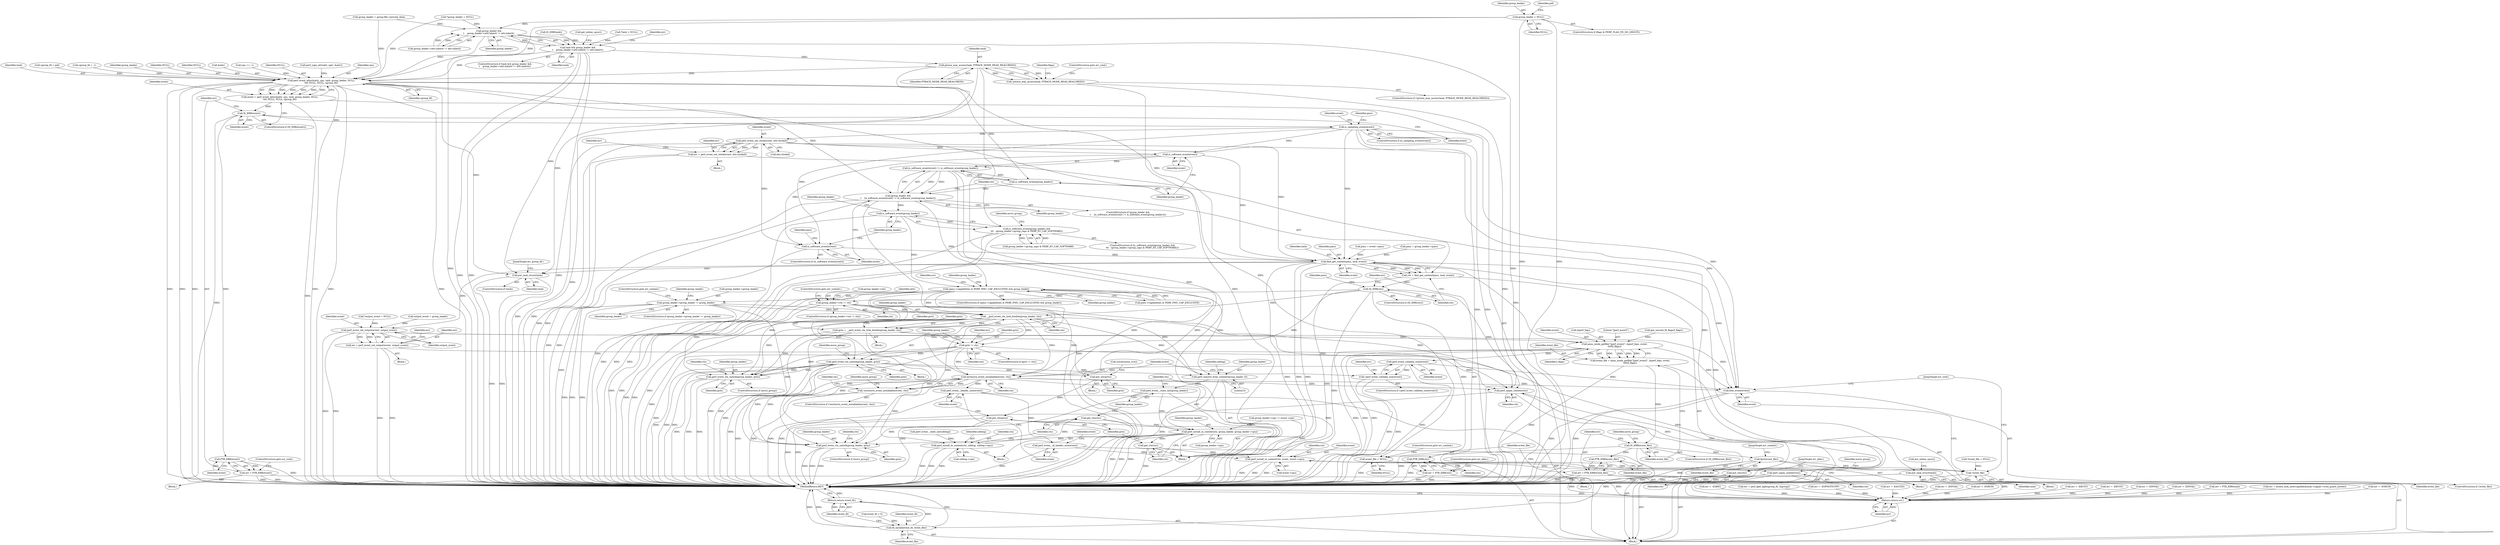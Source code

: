 digraph "0_linux_321027c1fe77f892f4ea07846aeae08cefbbb290@pointer" {
"1000309" [label="(Call,group_leader = NULL)"];
"1000339" [label="(Call,group_leader &&\n\t    group_leader->attr.inherit != attr.inherit)"];
"1000337" [label="(Call,task && group_leader &&\n\t    group_leader->attr.inherit != attr.inherit)"];
"1000378" [label="(Call,ptrace_may_access(task, PTRACE_MODE_READ_REALCREDS))"];
"1000377" [label="(Call,!ptrace_may_access(task, PTRACE_MODE_READ_REALCREDS))"];
"1000391" [label="(Call,perf_event_alloc(&attr, cpu, task, group_leader, NULL,\n\t\t\t\t NULL, NULL, cgroup_fd))"];
"1000389" [label="(Call,event = perf_event_alloc(&attr, cpu, task, group_leader, NULL,\n\t\t\t\t NULL, NULL, cgroup_fd))"];
"1000402" [label="(Call,IS_ERR(event))"];
"1000407" [label="(Call,PTR_ERR(event))"];
"1000405" [label="(Call,err = PTR_ERR(event))"];
"1000856" [label="(Return,return err;)"];
"1000411" [label="(Call,is_sampling_event(event))"];
"1000440" [label="(Call,perf_event_set_clock(event, attr.clockid))"];
"1000438" [label="(Call,err = perf_event_set_clock(event, attr.clockid))"];
"1000463" [label="(Call,is_software_event(event))"];
"1000462" [label="(Call,is_software_event(event) != is_software_event(group_leader))"];
"1000460" [label="(Call,group_leader &&\n\t    (is_software_event(event) != is_software_event(group_leader)))"];
"1000480" [label="(Call,is_software_event(group_leader))"];
"1000479" [label="(Call,is_software_event(group_leader) &&\n\t\t\t   (group_leader->group_caps & PERF_EV_CAP_SOFTWARE))"];
"1000507" [label="(Call,(pmu->capabilities & PERF_PMU_CAP_EXCLUSIVE) && group_leader)"];
"1000528" [label="(Call,group_leader->group_leader != group_leader)"];
"1000620" [label="(Call,__perf_event_ctx_lock_double(group_leader, ctx))"];
"1000618" [label="(Call,gctx = __perf_event_ctx_lock_double(group_leader, ctx))"];
"1000644" [label="(Call,gctx != ctx)"];
"1000655" [label="(Call,perf_event_ctx_unlock(group_leader, gctx))"];
"1000710" [label="(Call,perf_remove_from_context(group_leader, 0))"];
"1000731" [label="(Call,perf_event__state_init(group_leader))"];
"1000733" [label="(Call,perf_install_in_context(ctx, group_leader, group_leader->cpu))"];
"1000739" [label="(Call,get_ctx(ctx))"];
"1000752" [label="(Call,perf_install_in_context(ctx, event, event->cpu))"];
"1000758" [label="(Call,perf_unpin_context(ctx))"];
"1000762" [label="(Call,perf_event_ctx_unlock(group_leader, gctx))"];
"1000717" [label="(Call,put_ctx(gctx))"];
"1000741" [label="(Call,put_ctx(gctx))"];
"1000812" [label="(Call,perf_event_ctx_unlock(group_leader, gctx))"];
"1000692" [label="(Call,exclusive_event_installable(event, ctx))"];
"1000691" [label="(Call,!exclusive_event_installable(event, ctx))"];
"1000723" [label="(Call,perf_install_in_context(ctx, sibling, sibling->cpu))"];
"1000729" [label="(Call,get_ctx(ctx))"];
"1000743" [label="(Call,perf_event__header_size(event))"];
"1000745" [label="(Call,perf_event__id_header_size(event))"];
"1000823" [label="(Call,perf_unpin_context(ctx))"];
"1000825" [label="(Call,put_ctx(ctx))"];
"1000831" [label="(Call,free_event(event))"];
"1000469" [label="(Call,is_software_event(event))"];
"1000493" [label="(Call,find_get_context(pmu, task, event))"];
"1000491" [label="(Call,ctx = find_get_context(pmu, task, event))"];
"1000498" [label="(Call,IS_ERR(ctx))"];
"1000503" [label="(Call,PTR_ERR(ctx))"];
"1000501" [label="(Call,err = PTR_ERR(ctx))"];
"1000569" [label="(Call,group_leader->ctx != ctx)"];
"1000589" [label="(Call,perf_event_set_output(event, output_event))"];
"1000587" [label="(Call,err = perf_event_set_output(event, output_event))"];
"1000597" [label="(Call,anon_inode_getfile(\"[perf_event]\", &perf_fops, event,\n\t\t\t\t\tf_flags))"];
"1000595" [label="(Call,event_file = anon_inode_getfile(\"[perf_event]\", &perf_fops, event,\n\t\t\t\t\tf_flags))"];
"1000604" [label="(Call,IS_ERR(event_file))"];
"1000609" [label="(Call,PTR_ERR(event_file))"];
"1000607" [label="(Call,err = PTR_ERR(event_file))"];
"1000804" [label="(Call,fd_install(event_fd, event_file))"];
"1000807" [label="(Return,return event_fd;)"];
"1000820" [label="(Call,fput(event_file))"];
"1000829" [label="(Call,!event_file)"];
"1000682" [label="(Call,perf_event_validate_size(event))"];
"1000681" [label="(Call,!perf_event_validate_size(event))"];
"1000780" [label="(Call,put_task_struct(task))"];
"1000848" [label="(Call,put_task_struct(task))"];
"1000465" [label="(Call,is_software_event(group_leader))"];
"1000611" [label="(Call,event_file = NULL)"];
"1000405" [label="(Call,err = PTR_ERR(event))"];
"1000646" [label="(Identifier,ctx)"];
"1000742" [label="(Identifier,gctx)"];
"1000719" [label="(Call,synchronize_rcu())"];
"1000395" [label="(Identifier,task)"];
"1000516" [label="(Identifier,err)"];
"1000596" [label="(Identifier,event_file)"];
"1000389" [label="(Call,event = perf_event_alloc(&attr, cpu, task, group_leader, NULL,\n\t\t\t\t NULL, NULL, cgroup_fd))"];
"1000401" [label="(ControlStructure,if (IS_ERR(event)))"];
"1000478" [label="(ControlStructure,if (is_software_event(group_leader) &&\n\t\t\t   (group_leader->group_caps & PERF_EV_CAP_SOFTWARE)))"];
"1000694" [label="(Identifier,ctx)"];
"1000709" [label="(Block,)"];
"1000569" [label="(Call,group_leader->ctx != ctx)"];
"1000386" [label="(Call,cgroup_fd = pid)"];
"1000506" [label="(ControlStructure,if ((pmu->capabilities & PERF_PMU_CAP_EXCLUSIVE) && group_leader))"];
"1000818" [label="(Identifier,ctx)"];
"1000720" [label="(Block,)"];
"1000826" [label="(Identifier,ctx)"];
"1000681" [label="(Call,!perf_event_validate_size(event))"];
"1000378" [label="(Call,ptrace_may_access(task, PTRACE_MODE_READ_REALCREDS))"];
"1000621" [label="(Identifier,group_leader)"];
"1000828" [label="(ControlStructure,if (!event_file))"];
"1000177" [label="(Call,cgroup_fd = -1)"];
"1000504" [label="(Identifier,ctx)"];
"1000568" [label="(ControlStructure,if (group_leader->ctx != ctx))"];
"1000410" [label="(ControlStructure,if (is_sampling_event(event)))"];
"1000607" [label="(Call,err = PTR_ERR(event_file))"];
"1000656" [label="(Identifier,group_leader)"];
"1000718" [label="(Identifier,gctx)"];
"1000527" [label="(ControlStructure,if (group_leader->group_leader != group_leader))"];
"1000515" [label="(Call,err = -EBUSY)"];
"1000761" [label="(Identifier,move_group)"];
"1000466" [label="(Identifier,group_leader)"];
"1000772" [label="(Block,)"];
"1000857" [label="(Identifier,err)"];
"1000698" [label="(Call,err = -EBUSY)"];
"1000618" [label="(Call,gctx = __perf_event_ctx_lock_double(group_leader, ctx))"];
"1000763" [label="(Identifier,group_leader)"];
"1000400" [label="(Identifier,cgroup_fd)"];
"1000480" [label="(Call,is_software_event(group_leader))"];
"1000614" [label="(ControlStructure,goto err_context;)"];
"1000730" [label="(Identifier,ctx)"];
"1000758" [label="(Call,perf_unpin_context(ctx))"];
"1000648" [label="(Call,err = -EINVAL)"];
"1000717" [label="(Call,put_ctx(gctx))"];
"1000705" [label="(Identifier,ctx)"];
"1000731" [label="(Call,perf_event__state_init(group_leader))"];
"1000507" [label="(Call,(pmu->capabilities & PERF_PMU_CAP_EXCLUSIVE) && group_leader)"];
"1000830" [label="(Identifier,event_file)"];
"1000856" [label="(Return,return err;)"];
"1000649" [label="(Identifier,err)"];
"1000616" [label="(Identifier,move_group)"];
"1000849" [label="(Identifier,task)"];
"1000310" [label="(Identifier,group_leader)"];
"1000807" [label="(Return,return event_fd;)"];
"1000599" [label="(Call,&perf_fops)"];
"1000503" [label="(Call,PTR_ERR(ctx))"];
"1000611" [label="(Call,event_file = NULL)"];
"1000620" [label="(Call,__perf_event_ctx_lock_double(group_leader, ctx))"];
"1000745" [label="(Call,perf_event__id_header_size(event))"];
"1000740" [label="(Identifier,ctx)"];
"1000643" [label="(ControlStructure,if (gctx != ctx))"];
"1000305" [label="(ControlStructure,if (flags & PERF_FLAG_FD_NO_GROUP))"];
"1000428" [label="(Call,pmu = event->pmu)"];
"1000806" [label="(Identifier,event_file)"];
"1000804" [label="(Call,fd_install(event_fd, event_file))"];
"1000782" [label="(Call,put_online_cpus())"];
"1000380" [label="(Identifier,PTRACE_MODE_READ_REALCREDS)"];
"1000472" [label="(Call,pmu = group_leader->pmu)"];
"1000470" [label="(Identifier,event)"];
"1000605" [label="(Identifier,event_file)"];
"1000739" [label="(Call,get_ctx(ctx))"];
"1000468" [label="(ControlStructure,if (is_software_event(event)))"];
"1000715" [label="(Identifier,sibling)"];
"1000746" [label="(Identifier,event)"];
"1000528" [label="(Call,group_leader->group_leader != group_leader)"];
"1000680" [label="(ControlStructure,if (!perf_event_validate_size(event)))"];
"1000831" [label="(Call,free_event(event))"];
"1000587" [label="(Call,err = perf_event_set_output(event, output_event))"];
"1000824" [label="(Identifier,ctx)"];
"1000821" [label="(Identifier,event_file)"];
"1000603" [label="(ControlStructure,if (IS_ERR(event_file)))"];
"1000489" [label="(Identifier,move_group)"];
"1000591" [label="(Identifier,output_event)"];
"1000402" [label="(Call,IS_ERR(event))"];
"1000311" [label="(Identifier,NULL)"];
"1000384" [label="(Identifier,flags)"];
"1000377" [label="(Call,!ptrace_may_access(task, PTRACE_MODE_READ_REALCREDS))"];
"1000396" [label="(Identifier,group_leader)"];
"1000820" [label="(Call,fput(event_file))"];
"1000376" [label="(ControlStructure,if (!ptrace_may_access(task, PTRACE_MODE_READ_REALCREDS)))"];
"1000764" [label="(Identifier,gctx)"];
"1000463" [label="(Call,is_software_event(event))"];
"1000406" [label="(Identifier,err)"];
"1000586" [label="(Block,)"];
"1000340" [label="(Identifier,group_leader)"];
"1000404" [label="(Block,)"];
"1000848" [label="(Call,put_task_struct(task))"];
"1000827" [label="(JumpTarget,err_alloc:)"];
"1000734" [label="(Identifier,ctx)"];
"1000617" [label="(Block,)"];
"1000693" [label="(Identifier,event)"];
"1000302" [label="(Call,output_event = group_leader)"];
"1000190" [label="(Call,perf_copy_attr(attr_uptr, &attr))"];
"1000858" [label="(MethodReturn,RET)"];
"1000492" [label="(Identifier,ctx)"];
"1000808" [label="(Identifier,event_fd)"];
"1000755" [label="(Call,event->cpu)"];
"1000336" [label="(ControlStructure,if (task && group_leader &&\n\t    group_leader->attr.inherit != attr.inherit))"];
"1000523" [label="(Call,err = -EINVAL)"];
"1000713" [label="(Block,)"];
"1000469" [label="(Call,is_software_event(event))"];
"1000813" [label="(Identifier,group_leader)"];
"1000155" [label="(Call,*event_file = NULL)"];
"1000510" [label="(Identifier,pmu)"];
"1000461" [label="(Identifier,group_leader)"];
"1000418" [label="(Identifier,event)"];
"1000412" [label="(Identifier,event)"];
"1000574" [label="(ControlStructure,goto err_context;)"];
"1000655" [label="(Call,perf_event_ctx_unlock(group_leader, gctx))"];
"1000291" [label="(Call,group_leader = group.file->private_data)"];
"1000495" [label="(Identifier,task)"];
"1000513" [label="(Identifier,group_leader)"];
"1000724" [label="(Identifier,ctx)"];
"1000390" [label="(Identifier,event)"];
"1000459" [label="(ControlStructure,if (group_leader &&\n\t    (is_software_event(event) != is_software_event(group_leader))))"];
"1000608" [label="(Identifier,err)"];
"1000397" [label="(Identifier,NULL)"];
"1000593" [label="(Identifier,err)"];
"1000328" [label="(Call,IS_ERR(task))"];
"1000749" [label="(Identifier,event)"];
"1000521" [label="(Identifier,group_leader)"];
"1000331" [label="(Call,err = PTR_ERR(task))"];
"1000692" [label="(Call,exclusive_event_installable(event, ctx))"];
"1000822" [label="(JumpTarget,err_context:)"];
"1000604" [label="(Call,IS_ERR(event_file))"];
"1000464" [label="(Identifier,event)"];
"1000712" [label="(Literal,0)"];
"1000271" [label="(Call,event_fd < 0)"];
"1000729" [label="(Call,get_ctx(ctx))"];
"1000759" [label="(Identifier,ctx)"];
"1000610" [label="(Identifier,event_file)"];
"1000496" [label="(Identifier,event)"];
"1000440" [label="(Call,perf_event_set_clock(event, attr.clockid))"];
"1000491" [label="(Call,ctx = find_get_context(pmu, task, event))"];
"1000315" [label="(Identifier,pid)"];
"1000309" [label="(Call,group_leader = NULL)"];
"1000754" [label="(Identifier,event)"];
"1000497" [label="(ControlStructure,if (IS_ERR(ctx)))"];
"1000498" [label="(Call,IS_ERR(ctx))"];
"1000760" [label="(ControlStructure,if (move_group))"];
"1000446" [label="(Identifier,err)"];
"1000140" [label="(Block,)"];
"1000711" [label="(Identifier,group_leader)"];
"1000502" [label="(Identifier,err)"];
"1000508" [label="(Call,pmu->capabilities & PERF_PMU_CAP_EXCLUSIVE)"];
"1000533" [label="(ControlStructure,goto err_context;)"];
"1000481" [label="(Identifier,group_leader)"];
"1000484" [label="(Identifier,group_leader)"];
"1000710" [label="(Call,perf_remove_from_context(group_leader, 0))"];
"1000398" [label="(Identifier,NULL)"];
"1000532" [label="(Identifier,group_leader)"];
"1000360" [label="(Call,err = mutex_lock_interruptible(&task->signal->cred_guard_mutex))"];
"1000442" [label="(Call,attr.clockid)"];
"1000337" [label="(Call,task && group_leader &&\n\t    group_leader->attr.inherit != attr.inherit)"];
"1000499" [label="(Identifier,ctx)"];
"1000392" [label="(Call,&attr)"];
"1000630" [label="(Call,err = -ESRCH)"];
"1000391" [label="(Call,perf_event_alloc(&attr, cpu, task, group_leader, NULL,\n\t\t\t\t NULL, NULL, cgroup_fd))"];
"1000439" [label="(Identifier,err)"];
"1000479" [label="(Call,is_software_event(group_leader) &&\n\t\t\t   (group_leader->group_caps & PERF_EV_CAP_SOFTWARE))"];
"1000403" [label="(Identifier,event)"];
"1000408" [label="(Identifier,event)"];
"1000460" [label="(Call,group_leader &&\n\t    (is_software_event(event) != is_software_event(group_leader)))"];
"1000619" [label="(Identifier,gctx)"];
"1000733" [label="(Call,perf_install_in_context(ctx, group_leader, group_leader->cpu))"];
"1000781" [label="(Identifier,task)"];
"1000659" [label="(Identifier,move_group)"];
"1000753" [label="(Identifier,ctx)"];
"1000743" [label="(Call,perf_event__header_size(event))"];
"1000409" [label="(ControlStructure,goto err_cred;)"];
"1000829" [label="(Call,!event_file)"];
"1000812" [label="(Call,perf_event_ctx_unlock(group_leader, gctx))"];
"1000598" [label="(Literal,\"[perf_event]\")"];
"1000752" [label="(Call,perf_install_in_context(ctx, event, event->cpu))"];
"1000493" [label="(Call,find_get_context(pmu, task, event))"];
"1000609" [label="(Call,PTR_ERR(event_file))"];
"1000768" [label="(Identifier,ctx)"];
"1000341" [label="(Call,group_leader->attr.inherit != attr.inherit)"];
"1000501" [label="(Call,err = PTR_ERR(ctx))"];
"1000597" [label="(Call,anon_inode_getfile(\"[perf_event]\", &perf_fops, event,\n\t\t\t\t\tf_flags))"];
"1000721" [label="(Call,perf_event__state_init(sibling))"];
"1000683" [label="(Identifier,event)"];
"1000438" [label="(Call,err = perf_event_set_clock(event, attr.clockid))"];
"1000381" [label="(ControlStructure,goto err_cred;)"];
"1000588" [label="(Identifier,err)"];
"1000685" [label="(Call,err = -E2BIG)"];
"1000732" [label="(Identifier,group_leader)"];
"1000252" [label="(Call,cpu == -1)"];
"1000282" [label="(Call,err = perf_fget_light(group_fd, &group))"];
"1000645" [label="(Identifier,gctx)"];
"1000494" [label="(Identifier,pmu)"];
"1000462" [label="(Call,is_software_event(event) != is_software_event(group_leader))"];
"1000833" [label="(JumpTarget,err_cred:)"];
"1000589" [label="(Call,perf_event_set_output(event, output_event))"];
"1000268" [label="(Call,get_unused_fd_flags(f_flags))"];
"1000379" [label="(Identifier,task)"];
"1000823" [label="(Call,perf_unpin_context(ctx))"];
"1000814" [label="(Identifier,gctx)"];
"1000690" [label="(ControlStructure,if (!exclusive_event_installable(event, ctx)))"];
"1000399" [label="(Identifier,NULL)"];
"1000590" [label="(Identifier,event)"];
"1000465" [label="(Call,is_software_event(group_leader))"];
"1000602" [label="(Identifier,f_flags)"];
"1000736" [label="(Call,group_leader->cpu)"];
"1000612" [label="(Identifier,event_file)"];
"1000805" [label="(Identifier,event_fd)"];
"1000146" [label="(Call,*output_event = NULL)"];
"1000595" [label="(Call,event_file = anon_inode_getfile(\"[perf_event]\", &perf_fops, event,\n\t\t\t\t\tf_flags))"];
"1000832" [label="(Identifier,event)"];
"1000429" [label="(Identifier,pmu)"];
"1000558" [label="(Call,group_leader->cpu != event->cpu)"];
"1000613" [label="(Identifier,NULL)"];
"1000741" [label="(Call,put_ctx(gctx))"];
"1000338" [label="(Identifier,task)"];
"1000622" [label="(Identifier,ctx)"];
"1000570" [label="(Call,group_leader->ctx)"];
"1000423" [label="(Call,err = -EOPNOTSUPP)"];
"1000372" [label="(Call,err = -EACCES)"];
"1000356" [label="(Call,get_online_cpus())"];
"1000437" [label="(Block,)"];
"1000682" [label="(Call,perf_event_validate_size(event))"];
"1000691" [label="(Call,!exclusive_event_installable(event, ctx))"];
"1000411" [label="(Call,is_sampling_event(event))"];
"1000482" [label="(Call,group_leader->group_caps & PERF_EV_CAP_SOFTWARE)"];
"1000537" [label="(Identifier,group_leader)"];
"1000142" [label="(Call,*group_leader = NULL)"];
"1000473" [label="(Identifier,pmu)"];
"1000601" [label="(Identifier,event)"];
"1000723" [label="(Call,perf_install_in_context(ctx, sibling, sibling->cpu))"];
"1000697" [label="(Identifier,move_group)"];
"1000825" [label="(Call,put_ctx(ctx))"];
"1000726" [label="(Call,sibling->cpu)"];
"1000339" [label="(Call,group_leader &&\n\t    group_leader->attr.inherit != attr.inherit)"];
"1000780" [label="(Call,put_task_struct(task))"];
"1000744" [label="(Identifier,event)"];
"1000394" [label="(Identifier,cpu)"];
"1000850" [label="(JumpTarget,err_group_fd:)"];
"1000654" [label="(Block,)"];
"1000351" [label="(Call,err = -EINVAL)"];
"1000162" [label="(Call,*task = NULL)"];
"1000578" [label="(Identifier,attr)"];
"1000573" [label="(Identifier,ctx)"];
"1000505" [label="(ControlStructure,goto err_alloc;)"];
"1000606" [label="(Block,)"];
"1000529" [label="(Call,group_leader->group_leader)"];
"1000644" [label="(Call,gctx != ctx)"];
"1000500" [label="(Block,)"];
"1000686" [label="(Identifier,err)"];
"1000735" [label="(Identifier,group_leader)"];
"1000675" [label="(Call,err = -ESRCH)"];
"1000725" [label="(Identifier,sibling)"];
"1000441" [label="(Identifier,event)"];
"1000846" [label="(ControlStructure,if (task))"];
"1000407" [label="(Call,PTR_ERR(event))"];
"1000626" [label="(Identifier,gctx)"];
"1000810" [label="(ControlStructure,if (move_group))"];
"1000762" [label="(Call,perf_event_ctx_unlock(group_leader, gctx))"];
"1000352" [label="(Identifier,err)"];
"1000657" [label="(Identifier,gctx)"];
"1000309" -> "1000305"  [label="AST: "];
"1000309" -> "1000311"  [label="CFG: "];
"1000310" -> "1000309"  [label="AST: "];
"1000311" -> "1000309"  [label="AST: "];
"1000315" -> "1000309"  [label="CFG: "];
"1000309" -> "1000858"  [label="DDG: "];
"1000309" -> "1000858"  [label="DDG: "];
"1000309" -> "1000339"  [label="DDG: "];
"1000309" -> "1000391"  [label="DDG: "];
"1000339" -> "1000337"  [label="AST: "];
"1000339" -> "1000340"  [label="CFG: "];
"1000339" -> "1000341"  [label="CFG: "];
"1000340" -> "1000339"  [label="AST: "];
"1000341" -> "1000339"  [label="AST: "];
"1000337" -> "1000339"  [label="CFG: "];
"1000339" -> "1000858"  [label="DDG: "];
"1000339" -> "1000858"  [label="DDG: "];
"1000339" -> "1000337"  [label="DDG: "];
"1000339" -> "1000337"  [label="DDG: "];
"1000291" -> "1000339"  [label="DDG: "];
"1000142" -> "1000339"  [label="DDG: "];
"1000341" -> "1000339"  [label="DDG: "];
"1000341" -> "1000339"  [label="DDG: "];
"1000339" -> "1000391"  [label="DDG: "];
"1000337" -> "1000336"  [label="AST: "];
"1000337" -> "1000338"  [label="CFG: "];
"1000338" -> "1000337"  [label="AST: "];
"1000352" -> "1000337"  [label="CFG: "];
"1000356" -> "1000337"  [label="CFG: "];
"1000337" -> "1000858"  [label="DDG: "];
"1000337" -> "1000858"  [label="DDG: "];
"1000337" -> "1000858"  [label="DDG: "];
"1000328" -> "1000337"  [label="DDG: "];
"1000162" -> "1000337"  [label="DDG: "];
"1000337" -> "1000378"  [label="DDG: "];
"1000337" -> "1000391"  [label="DDG: "];
"1000337" -> "1000848"  [label="DDG: "];
"1000378" -> "1000377"  [label="AST: "];
"1000378" -> "1000380"  [label="CFG: "];
"1000379" -> "1000378"  [label="AST: "];
"1000380" -> "1000378"  [label="AST: "];
"1000377" -> "1000378"  [label="CFG: "];
"1000378" -> "1000858"  [label="DDG: "];
"1000378" -> "1000858"  [label="DDG: "];
"1000378" -> "1000377"  [label="DDG: "];
"1000378" -> "1000377"  [label="DDG: "];
"1000378" -> "1000391"  [label="DDG: "];
"1000378" -> "1000848"  [label="DDG: "];
"1000377" -> "1000376"  [label="AST: "];
"1000381" -> "1000377"  [label="CFG: "];
"1000384" -> "1000377"  [label="CFG: "];
"1000377" -> "1000858"  [label="DDG: "];
"1000377" -> "1000858"  [label="DDG: "];
"1000391" -> "1000389"  [label="AST: "];
"1000391" -> "1000400"  [label="CFG: "];
"1000392" -> "1000391"  [label="AST: "];
"1000394" -> "1000391"  [label="AST: "];
"1000395" -> "1000391"  [label="AST: "];
"1000396" -> "1000391"  [label="AST: "];
"1000397" -> "1000391"  [label="AST: "];
"1000398" -> "1000391"  [label="AST: "];
"1000399" -> "1000391"  [label="AST: "];
"1000400" -> "1000391"  [label="AST: "];
"1000389" -> "1000391"  [label="CFG: "];
"1000391" -> "1000858"  [label="DDG: "];
"1000391" -> "1000858"  [label="DDG: "];
"1000391" -> "1000858"  [label="DDG: "];
"1000391" -> "1000858"  [label="DDG: "];
"1000391" -> "1000858"  [label="DDG: "];
"1000391" -> "1000858"  [label="DDG: "];
"1000391" -> "1000389"  [label="DDG: "];
"1000391" -> "1000389"  [label="DDG: "];
"1000391" -> "1000389"  [label="DDG: "];
"1000391" -> "1000389"  [label="DDG: "];
"1000391" -> "1000389"  [label="DDG: "];
"1000391" -> "1000389"  [label="DDG: "];
"1000190" -> "1000391"  [label="DDG: "];
"1000252" -> "1000391"  [label="DDG: "];
"1000291" -> "1000391"  [label="DDG: "];
"1000142" -> "1000391"  [label="DDG: "];
"1000177" -> "1000391"  [label="DDG: "];
"1000386" -> "1000391"  [label="DDG: "];
"1000391" -> "1000460"  [label="DDG: "];
"1000391" -> "1000465"  [label="DDG: "];
"1000391" -> "1000493"  [label="DDG: "];
"1000391" -> "1000611"  [label="DDG: "];
"1000391" -> "1000848"  [label="DDG: "];
"1000389" -> "1000140"  [label="AST: "];
"1000390" -> "1000389"  [label="AST: "];
"1000403" -> "1000389"  [label="CFG: "];
"1000389" -> "1000858"  [label="DDG: "];
"1000389" -> "1000402"  [label="DDG: "];
"1000402" -> "1000401"  [label="AST: "];
"1000402" -> "1000403"  [label="CFG: "];
"1000403" -> "1000402"  [label="AST: "];
"1000406" -> "1000402"  [label="CFG: "];
"1000412" -> "1000402"  [label="CFG: "];
"1000402" -> "1000858"  [label="DDG: "];
"1000402" -> "1000407"  [label="DDG: "];
"1000402" -> "1000411"  [label="DDG: "];
"1000407" -> "1000405"  [label="AST: "];
"1000407" -> "1000408"  [label="CFG: "];
"1000408" -> "1000407"  [label="AST: "];
"1000405" -> "1000407"  [label="CFG: "];
"1000407" -> "1000858"  [label="DDG: "];
"1000407" -> "1000405"  [label="DDG: "];
"1000405" -> "1000404"  [label="AST: "];
"1000406" -> "1000405"  [label="AST: "];
"1000409" -> "1000405"  [label="CFG: "];
"1000405" -> "1000858"  [label="DDG: "];
"1000405" -> "1000858"  [label="DDG: "];
"1000405" -> "1000856"  [label="DDG: "];
"1000856" -> "1000140"  [label="AST: "];
"1000856" -> "1000857"  [label="CFG: "];
"1000857" -> "1000856"  [label="AST: "];
"1000858" -> "1000856"  [label="CFG: "];
"1000856" -> "1000858"  [label="DDG: "];
"1000857" -> "1000856"  [label="DDG: "];
"1000675" -> "1000856"  [label="DDG: "];
"1000360" -> "1000856"  [label="DDG: "];
"1000523" -> "1000856"  [label="DDG: "];
"1000630" -> "1000856"  [label="DDG: "];
"1000587" -> "1000856"  [label="DDG: "];
"1000515" -> "1000856"  [label="DDG: "];
"1000423" -> "1000856"  [label="DDG: "];
"1000351" -> "1000856"  [label="DDG: "];
"1000438" -> "1000856"  [label="DDG: "];
"1000282" -> "1000856"  [label="DDG: "];
"1000607" -> "1000856"  [label="DDG: "];
"1000331" -> "1000856"  [label="DDG: "];
"1000698" -> "1000856"  [label="DDG: "];
"1000501" -> "1000856"  [label="DDG: "];
"1000372" -> "1000856"  [label="DDG: "];
"1000648" -> "1000856"  [label="DDG: "];
"1000685" -> "1000856"  [label="DDG: "];
"1000411" -> "1000410"  [label="AST: "];
"1000411" -> "1000412"  [label="CFG: "];
"1000412" -> "1000411"  [label="AST: "];
"1000418" -> "1000411"  [label="CFG: "];
"1000429" -> "1000411"  [label="CFG: "];
"1000411" -> "1000858"  [label="DDG: "];
"1000411" -> "1000858"  [label="DDG: "];
"1000411" -> "1000440"  [label="DDG: "];
"1000411" -> "1000463"  [label="DDG: "];
"1000411" -> "1000469"  [label="DDG: "];
"1000411" -> "1000493"  [label="DDG: "];
"1000411" -> "1000831"  [label="DDG: "];
"1000440" -> "1000438"  [label="AST: "];
"1000440" -> "1000442"  [label="CFG: "];
"1000441" -> "1000440"  [label="AST: "];
"1000442" -> "1000440"  [label="AST: "];
"1000438" -> "1000440"  [label="CFG: "];
"1000440" -> "1000858"  [label="DDG: "];
"1000440" -> "1000858"  [label="DDG: "];
"1000440" -> "1000438"  [label="DDG: "];
"1000440" -> "1000438"  [label="DDG: "];
"1000440" -> "1000463"  [label="DDG: "];
"1000440" -> "1000469"  [label="DDG: "];
"1000440" -> "1000493"  [label="DDG: "];
"1000440" -> "1000831"  [label="DDG: "];
"1000438" -> "1000437"  [label="AST: "];
"1000439" -> "1000438"  [label="AST: "];
"1000446" -> "1000438"  [label="CFG: "];
"1000438" -> "1000858"  [label="DDG: "];
"1000438" -> "1000858"  [label="DDG: "];
"1000463" -> "1000462"  [label="AST: "];
"1000463" -> "1000464"  [label="CFG: "];
"1000464" -> "1000463"  [label="AST: "];
"1000466" -> "1000463"  [label="CFG: "];
"1000463" -> "1000462"  [label="DDG: "];
"1000463" -> "1000469"  [label="DDG: "];
"1000463" -> "1000493"  [label="DDG: "];
"1000462" -> "1000460"  [label="AST: "];
"1000462" -> "1000465"  [label="CFG: "];
"1000465" -> "1000462"  [label="AST: "];
"1000460" -> "1000462"  [label="CFG: "];
"1000462" -> "1000858"  [label="DDG: "];
"1000462" -> "1000858"  [label="DDG: "];
"1000462" -> "1000460"  [label="DDG: "];
"1000462" -> "1000460"  [label="DDG: "];
"1000465" -> "1000462"  [label="DDG: "];
"1000460" -> "1000459"  [label="AST: "];
"1000460" -> "1000461"  [label="CFG: "];
"1000461" -> "1000460"  [label="AST: "];
"1000470" -> "1000460"  [label="CFG: "];
"1000492" -> "1000460"  [label="CFG: "];
"1000460" -> "1000858"  [label="DDG: "];
"1000460" -> "1000858"  [label="DDG: "];
"1000460" -> "1000858"  [label="DDG: "];
"1000465" -> "1000460"  [label="DDG: "];
"1000460" -> "1000480"  [label="DDG: "];
"1000460" -> "1000507"  [label="DDG: "];
"1000480" -> "1000479"  [label="AST: "];
"1000480" -> "1000481"  [label="CFG: "];
"1000481" -> "1000480"  [label="AST: "];
"1000484" -> "1000480"  [label="CFG: "];
"1000479" -> "1000480"  [label="CFG: "];
"1000480" -> "1000858"  [label="DDG: "];
"1000480" -> "1000479"  [label="DDG: "];
"1000480" -> "1000507"  [label="DDG: "];
"1000479" -> "1000478"  [label="AST: "];
"1000479" -> "1000482"  [label="CFG: "];
"1000482" -> "1000479"  [label="AST: "];
"1000489" -> "1000479"  [label="CFG: "];
"1000492" -> "1000479"  [label="CFG: "];
"1000479" -> "1000858"  [label="DDG: "];
"1000479" -> "1000858"  [label="DDG: "];
"1000479" -> "1000858"  [label="DDG: "];
"1000482" -> "1000479"  [label="DDG: "];
"1000482" -> "1000479"  [label="DDG: "];
"1000507" -> "1000506"  [label="AST: "];
"1000507" -> "1000508"  [label="CFG: "];
"1000507" -> "1000513"  [label="CFG: "];
"1000508" -> "1000507"  [label="AST: "];
"1000513" -> "1000507"  [label="AST: "];
"1000516" -> "1000507"  [label="CFG: "];
"1000521" -> "1000507"  [label="CFG: "];
"1000507" -> "1000858"  [label="DDG: "];
"1000507" -> "1000858"  [label="DDG: "];
"1000507" -> "1000858"  [label="DDG: "];
"1000508" -> "1000507"  [label="DDG: "];
"1000508" -> "1000507"  [label="DDG: "];
"1000507" -> "1000528"  [label="DDG: "];
"1000507" -> "1000620"  [label="DDG: "];
"1000507" -> "1000710"  [label="DDG: "];
"1000507" -> "1000762"  [label="DDG: "];
"1000507" -> "1000812"  [label="DDG: "];
"1000528" -> "1000527"  [label="AST: "];
"1000528" -> "1000532"  [label="CFG: "];
"1000529" -> "1000528"  [label="AST: "];
"1000532" -> "1000528"  [label="AST: "];
"1000533" -> "1000528"  [label="CFG: "];
"1000537" -> "1000528"  [label="CFG: "];
"1000528" -> "1000858"  [label="DDG: "];
"1000528" -> "1000858"  [label="DDG: "];
"1000528" -> "1000858"  [label="DDG: "];
"1000528" -> "1000620"  [label="DDG: "];
"1000528" -> "1000710"  [label="DDG: "];
"1000528" -> "1000762"  [label="DDG: "];
"1000528" -> "1000812"  [label="DDG: "];
"1000620" -> "1000618"  [label="AST: "];
"1000620" -> "1000622"  [label="CFG: "];
"1000621" -> "1000620"  [label="AST: "];
"1000622" -> "1000620"  [label="AST: "];
"1000618" -> "1000620"  [label="CFG: "];
"1000620" -> "1000858"  [label="DDG: "];
"1000620" -> "1000618"  [label="DDG: "];
"1000620" -> "1000618"  [label="DDG: "];
"1000498" -> "1000620"  [label="DDG: "];
"1000569" -> "1000620"  [label="DDG: "];
"1000620" -> "1000644"  [label="DDG: "];
"1000620" -> "1000655"  [label="DDG: "];
"1000620" -> "1000692"  [label="DDG: "];
"1000620" -> "1000710"  [label="DDG: "];
"1000620" -> "1000762"  [label="DDG: "];
"1000620" -> "1000812"  [label="DDG: "];
"1000620" -> "1000823"  [label="DDG: "];
"1000618" -> "1000617"  [label="AST: "];
"1000619" -> "1000618"  [label="AST: "];
"1000626" -> "1000618"  [label="CFG: "];
"1000618" -> "1000858"  [label="DDG: "];
"1000618" -> "1000858"  [label="DDG: "];
"1000618" -> "1000644"  [label="DDG: "];
"1000618" -> "1000717"  [label="DDG: "];
"1000618" -> "1000762"  [label="DDG: "];
"1000618" -> "1000812"  [label="DDG: "];
"1000644" -> "1000643"  [label="AST: "];
"1000644" -> "1000646"  [label="CFG: "];
"1000645" -> "1000644"  [label="AST: "];
"1000646" -> "1000644"  [label="AST: "];
"1000649" -> "1000644"  [label="CFG: "];
"1000656" -> "1000644"  [label="CFG: "];
"1000644" -> "1000858"  [label="DDG: "];
"1000644" -> "1000858"  [label="DDG: "];
"1000644" -> "1000655"  [label="DDG: "];
"1000644" -> "1000692"  [label="DDG: "];
"1000644" -> "1000812"  [label="DDG: "];
"1000644" -> "1000823"  [label="DDG: "];
"1000655" -> "1000654"  [label="AST: "];
"1000655" -> "1000657"  [label="CFG: "];
"1000656" -> "1000655"  [label="AST: "];
"1000657" -> "1000655"  [label="AST: "];
"1000659" -> "1000655"  [label="CFG: "];
"1000655" -> "1000858"  [label="DDG: "];
"1000655" -> "1000858"  [label="DDG: "];
"1000655" -> "1000858"  [label="DDG: "];
"1000655" -> "1000710"  [label="DDG: "];
"1000655" -> "1000717"  [label="DDG: "];
"1000655" -> "1000762"  [label="DDG: "];
"1000655" -> "1000762"  [label="DDG: "];
"1000655" -> "1000812"  [label="DDG: "];
"1000655" -> "1000812"  [label="DDG: "];
"1000710" -> "1000709"  [label="AST: "];
"1000710" -> "1000712"  [label="CFG: "];
"1000711" -> "1000710"  [label="AST: "];
"1000712" -> "1000710"  [label="AST: "];
"1000715" -> "1000710"  [label="CFG: "];
"1000710" -> "1000858"  [label="DDG: "];
"1000710" -> "1000731"  [label="DDG: "];
"1000731" -> "1000709"  [label="AST: "];
"1000731" -> "1000732"  [label="CFG: "];
"1000732" -> "1000731"  [label="AST: "];
"1000734" -> "1000731"  [label="CFG: "];
"1000731" -> "1000858"  [label="DDG: "];
"1000731" -> "1000733"  [label="DDG: "];
"1000733" -> "1000709"  [label="AST: "];
"1000733" -> "1000736"  [label="CFG: "];
"1000734" -> "1000733"  [label="AST: "];
"1000735" -> "1000733"  [label="AST: "];
"1000736" -> "1000733"  [label="AST: "];
"1000740" -> "1000733"  [label="CFG: "];
"1000733" -> "1000858"  [label="DDG: "];
"1000733" -> "1000858"  [label="DDG: "];
"1000733" -> "1000858"  [label="DDG: "];
"1000729" -> "1000733"  [label="DDG: "];
"1000558" -> "1000733"  [label="DDG: "];
"1000733" -> "1000739"  [label="DDG: "];
"1000733" -> "1000762"  [label="DDG: "];
"1000739" -> "1000709"  [label="AST: "];
"1000739" -> "1000740"  [label="CFG: "];
"1000740" -> "1000739"  [label="AST: "];
"1000742" -> "1000739"  [label="CFG: "];
"1000739" -> "1000858"  [label="DDG: "];
"1000739" -> "1000752"  [label="DDG: "];
"1000752" -> "1000140"  [label="AST: "];
"1000752" -> "1000755"  [label="CFG: "];
"1000753" -> "1000752"  [label="AST: "];
"1000754" -> "1000752"  [label="AST: "];
"1000755" -> "1000752"  [label="AST: "];
"1000759" -> "1000752"  [label="CFG: "];
"1000752" -> "1000858"  [label="DDG: "];
"1000752" -> "1000858"  [label="DDG: "];
"1000752" -> "1000858"  [label="DDG: "];
"1000692" -> "1000752"  [label="DDG: "];
"1000745" -> "1000752"  [label="DDG: "];
"1000558" -> "1000752"  [label="DDG: "];
"1000752" -> "1000758"  [label="DDG: "];
"1000758" -> "1000140"  [label="AST: "];
"1000758" -> "1000759"  [label="CFG: "];
"1000759" -> "1000758"  [label="AST: "];
"1000761" -> "1000758"  [label="CFG: "];
"1000758" -> "1000858"  [label="DDG: "];
"1000758" -> "1000858"  [label="DDG: "];
"1000762" -> "1000760"  [label="AST: "];
"1000762" -> "1000764"  [label="CFG: "];
"1000763" -> "1000762"  [label="AST: "];
"1000764" -> "1000762"  [label="AST: "];
"1000768" -> "1000762"  [label="CFG: "];
"1000762" -> "1000858"  [label="DDG: "];
"1000762" -> "1000858"  [label="DDG: "];
"1000762" -> "1000858"  [label="DDG: "];
"1000741" -> "1000762"  [label="DDG: "];
"1000717" -> "1000713"  [label="AST: "];
"1000717" -> "1000718"  [label="CFG: "];
"1000718" -> "1000717"  [label="AST: "];
"1000719" -> "1000717"  [label="CFG: "];
"1000717" -> "1000741"  [label="DDG: "];
"1000741" -> "1000709"  [label="AST: "];
"1000741" -> "1000742"  [label="CFG: "];
"1000742" -> "1000741"  [label="AST: "];
"1000744" -> "1000741"  [label="CFG: "];
"1000741" -> "1000858"  [label="DDG: "];
"1000741" -> "1000858"  [label="DDG: "];
"1000812" -> "1000810"  [label="AST: "];
"1000812" -> "1000814"  [label="CFG: "];
"1000813" -> "1000812"  [label="AST: "];
"1000814" -> "1000812"  [label="AST: "];
"1000818" -> "1000812"  [label="CFG: "];
"1000812" -> "1000858"  [label="DDG: "];
"1000812" -> "1000858"  [label="DDG: "];
"1000812" -> "1000858"  [label="DDG: "];
"1000692" -> "1000691"  [label="AST: "];
"1000692" -> "1000694"  [label="CFG: "];
"1000693" -> "1000692"  [label="AST: "];
"1000694" -> "1000692"  [label="AST: "];
"1000691" -> "1000692"  [label="CFG: "];
"1000692" -> "1000858"  [label="DDG: "];
"1000692" -> "1000691"  [label="DDG: "];
"1000692" -> "1000691"  [label="DDG: "];
"1000682" -> "1000692"  [label="DDG: "];
"1000498" -> "1000692"  [label="DDG: "];
"1000569" -> "1000692"  [label="DDG: "];
"1000692" -> "1000723"  [label="DDG: "];
"1000692" -> "1000743"  [label="DDG: "];
"1000692" -> "1000823"  [label="DDG: "];
"1000692" -> "1000831"  [label="DDG: "];
"1000691" -> "1000690"  [label="AST: "];
"1000697" -> "1000691"  [label="CFG: "];
"1000705" -> "1000691"  [label="CFG: "];
"1000691" -> "1000858"  [label="DDG: "];
"1000691" -> "1000858"  [label="DDG: "];
"1000723" -> "1000720"  [label="AST: "];
"1000723" -> "1000726"  [label="CFG: "];
"1000724" -> "1000723"  [label="AST: "];
"1000725" -> "1000723"  [label="AST: "];
"1000726" -> "1000723"  [label="AST: "];
"1000730" -> "1000723"  [label="CFG: "];
"1000723" -> "1000858"  [label="DDG: "];
"1000723" -> "1000858"  [label="DDG: "];
"1000723" -> "1000858"  [label="DDG: "];
"1000721" -> "1000723"  [label="DDG: "];
"1000723" -> "1000729"  [label="DDG: "];
"1000729" -> "1000720"  [label="AST: "];
"1000729" -> "1000730"  [label="CFG: "];
"1000730" -> "1000729"  [label="AST: "];
"1000732" -> "1000729"  [label="CFG: "];
"1000743" -> "1000140"  [label="AST: "];
"1000743" -> "1000744"  [label="CFG: "];
"1000744" -> "1000743"  [label="AST: "];
"1000746" -> "1000743"  [label="CFG: "];
"1000743" -> "1000858"  [label="DDG: "];
"1000743" -> "1000745"  [label="DDG: "];
"1000745" -> "1000140"  [label="AST: "];
"1000745" -> "1000746"  [label="CFG: "];
"1000746" -> "1000745"  [label="AST: "];
"1000749" -> "1000745"  [label="CFG: "];
"1000745" -> "1000858"  [label="DDG: "];
"1000823" -> "1000140"  [label="AST: "];
"1000823" -> "1000824"  [label="CFG: "];
"1000824" -> "1000823"  [label="AST: "];
"1000826" -> "1000823"  [label="CFG: "];
"1000823" -> "1000858"  [label="DDG: "];
"1000498" -> "1000823"  [label="DDG: "];
"1000569" -> "1000823"  [label="DDG: "];
"1000823" -> "1000825"  [label="DDG: "];
"1000825" -> "1000140"  [label="AST: "];
"1000825" -> "1000826"  [label="CFG: "];
"1000826" -> "1000825"  [label="AST: "];
"1000827" -> "1000825"  [label="CFG: "];
"1000825" -> "1000858"  [label="DDG: "];
"1000825" -> "1000858"  [label="DDG: "];
"1000831" -> "1000828"  [label="AST: "];
"1000831" -> "1000832"  [label="CFG: "];
"1000832" -> "1000831"  [label="AST: "];
"1000833" -> "1000831"  [label="CFG: "];
"1000831" -> "1000858"  [label="DDG: "];
"1000831" -> "1000858"  [label="DDG: "];
"1000597" -> "1000831"  [label="DDG: "];
"1000493" -> "1000831"  [label="DDG: "];
"1000589" -> "1000831"  [label="DDG: "];
"1000682" -> "1000831"  [label="DDG: "];
"1000469" -> "1000468"  [label="AST: "];
"1000469" -> "1000470"  [label="CFG: "];
"1000470" -> "1000469"  [label="AST: "];
"1000473" -> "1000469"  [label="CFG: "];
"1000481" -> "1000469"  [label="CFG: "];
"1000469" -> "1000858"  [label="DDG: "];
"1000469" -> "1000493"  [label="DDG: "];
"1000493" -> "1000491"  [label="AST: "];
"1000493" -> "1000496"  [label="CFG: "];
"1000494" -> "1000493"  [label="AST: "];
"1000495" -> "1000493"  [label="AST: "];
"1000496" -> "1000493"  [label="AST: "];
"1000491" -> "1000493"  [label="CFG: "];
"1000493" -> "1000858"  [label="DDG: "];
"1000493" -> "1000858"  [label="DDG: "];
"1000493" -> "1000858"  [label="DDG: "];
"1000493" -> "1000491"  [label="DDG: "];
"1000493" -> "1000491"  [label="DDG: "];
"1000493" -> "1000491"  [label="DDG: "];
"1000472" -> "1000493"  [label="DDG: "];
"1000428" -> "1000493"  [label="DDG: "];
"1000493" -> "1000589"  [label="DDG: "];
"1000493" -> "1000597"  [label="DDG: "];
"1000493" -> "1000780"  [label="DDG: "];
"1000493" -> "1000848"  [label="DDG: "];
"1000491" -> "1000140"  [label="AST: "];
"1000492" -> "1000491"  [label="AST: "];
"1000499" -> "1000491"  [label="CFG: "];
"1000491" -> "1000858"  [label="DDG: "];
"1000491" -> "1000498"  [label="DDG: "];
"1000498" -> "1000497"  [label="AST: "];
"1000498" -> "1000499"  [label="CFG: "];
"1000499" -> "1000498"  [label="AST: "];
"1000502" -> "1000498"  [label="CFG: "];
"1000510" -> "1000498"  [label="CFG: "];
"1000498" -> "1000858"  [label="DDG: "];
"1000498" -> "1000503"  [label="DDG: "];
"1000498" -> "1000569"  [label="DDG: "];
"1000503" -> "1000501"  [label="AST: "];
"1000503" -> "1000504"  [label="CFG: "];
"1000504" -> "1000503"  [label="AST: "];
"1000501" -> "1000503"  [label="CFG: "];
"1000503" -> "1000858"  [label="DDG: "];
"1000503" -> "1000501"  [label="DDG: "];
"1000501" -> "1000500"  [label="AST: "];
"1000502" -> "1000501"  [label="AST: "];
"1000505" -> "1000501"  [label="CFG: "];
"1000501" -> "1000858"  [label="DDG: "];
"1000501" -> "1000858"  [label="DDG: "];
"1000569" -> "1000568"  [label="AST: "];
"1000569" -> "1000573"  [label="CFG: "];
"1000570" -> "1000569"  [label="AST: "];
"1000573" -> "1000569"  [label="AST: "];
"1000574" -> "1000569"  [label="CFG: "];
"1000578" -> "1000569"  [label="CFG: "];
"1000569" -> "1000858"  [label="DDG: "];
"1000569" -> "1000858"  [label="DDG: "];
"1000589" -> "1000587"  [label="AST: "];
"1000589" -> "1000591"  [label="CFG: "];
"1000590" -> "1000589"  [label="AST: "];
"1000591" -> "1000589"  [label="AST: "];
"1000587" -> "1000589"  [label="CFG: "];
"1000589" -> "1000858"  [label="DDG: "];
"1000589" -> "1000858"  [label="DDG: "];
"1000589" -> "1000587"  [label="DDG: "];
"1000589" -> "1000587"  [label="DDG: "];
"1000302" -> "1000589"  [label="DDG: "];
"1000146" -> "1000589"  [label="DDG: "];
"1000589" -> "1000597"  [label="DDG: "];
"1000587" -> "1000586"  [label="AST: "];
"1000588" -> "1000587"  [label="AST: "];
"1000593" -> "1000587"  [label="CFG: "];
"1000587" -> "1000858"  [label="DDG: "];
"1000587" -> "1000858"  [label="DDG: "];
"1000597" -> "1000595"  [label="AST: "];
"1000597" -> "1000602"  [label="CFG: "];
"1000598" -> "1000597"  [label="AST: "];
"1000599" -> "1000597"  [label="AST: "];
"1000601" -> "1000597"  [label="AST: "];
"1000602" -> "1000597"  [label="AST: "];
"1000595" -> "1000597"  [label="CFG: "];
"1000597" -> "1000858"  [label="DDG: "];
"1000597" -> "1000858"  [label="DDG: "];
"1000597" -> "1000858"  [label="DDG: "];
"1000597" -> "1000595"  [label="DDG: "];
"1000597" -> "1000595"  [label="DDG: "];
"1000597" -> "1000595"  [label="DDG: "];
"1000597" -> "1000595"  [label="DDG: "];
"1000268" -> "1000597"  [label="DDG: "];
"1000597" -> "1000682"  [label="DDG: "];
"1000595" -> "1000140"  [label="AST: "];
"1000596" -> "1000595"  [label="AST: "];
"1000605" -> "1000595"  [label="CFG: "];
"1000595" -> "1000858"  [label="DDG: "];
"1000595" -> "1000604"  [label="DDG: "];
"1000604" -> "1000603"  [label="AST: "];
"1000604" -> "1000605"  [label="CFG: "];
"1000605" -> "1000604"  [label="AST: "];
"1000608" -> "1000604"  [label="CFG: "];
"1000616" -> "1000604"  [label="CFG: "];
"1000604" -> "1000858"  [label="DDG: "];
"1000604" -> "1000609"  [label="DDG: "];
"1000604" -> "1000804"  [label="DDG: "];
"1000604" -> "1000820"  [label="DDG: "];
"1000609" -> "1000607"  [label="AST: "];
"1000609" -> "1000610"  [label="CFG: "];
"1000610" -> "1000609"  [label="AST: "];
"1000607" -> "1000609"  [label="CFG: "];
"1000609" -> "1000607"  [label="DDG: "];
"1000607" -> "1000606"  [label="AST: "];
"1000608" -> "1000607"  [label="AST: "];
"1000612" -> "1000607"  [label="CFG: "];
"1000607" -> "1000858"  [label="DDG: "];
"1000607" -> "1000858"  [label="DDG: "];
"1000804" -> "1000140"  [label="AST: "];
"1000804" -> "1000806"  [label="CFG: "];
"1000805" -> "1000804"  [label="AST: "];
"1000806" -> "1000804"  [label="AST: "];
"1000808" -> "1000804"  [label="CFG: "];
"1000804" -> "1000858"  [label="DDG: "];
"1000804" -> "1000858"  [label="DDG: "];
"1000804" -> "1000858"  [label="DDG: "];
"1000271" -> "1000804"  [label="DDG: "];
"1000804" -> "1000807"  [label="DDG: "];
"1000807" -> "1000140"  [label="AST: "];
"1000807" -> "1000808"  [label="CFG: "];
"1000808" -> "1000807"  [label="AST: "];
"1000858" -> "1000807"  [label="CFG: "];
"1000807" -> "1000858"  [label="DDG: "];
"1000808" -> "1000807"  [label="DDG: "];
"1000820" -> "1000140"  [label="AST: "];
"1000820" -> "1000821"  [label="CFG: "];
"1000821" -> "1000820"  [label="AST: "];
"1000822" -> "1000820"  [label="CFG: "];
"1000820" -> "1000858"  [label="DDG: "];
"1000820" -> "1000829"  [label="DDG: "];
"1000829" -> "1000828"  [label="AST: "];
"1000829" -> "1000830"  [label="CFG: "];
"1000830" -> "1000829"  [label="AST: "];
"1000832" -> "1000829"  [label="CFG: "];
"1000833" -> "1000829"  [label="CFG: "];
"1000829" -> "1000858"  [label="DDG: "];
"1000829" -> "1000858"  [label="DDG: "];
"1000155" -> "1000829"  [label="DDG: "];
"1000611" -> "1000829"  [label="DDG: "];
"1000682" -> "1000681"  [label="AST: "];
"1000682" -> "1000683"  [label="CFG: "];
"1000683" -> "1000682"  [label="AST: "];
"1000681" -> "1000682"  [label="CFG: "];
"1000682" -> "1000858"  [label="DDG: "];
"1000682" -> "1000681"  [label="DDG: "];
"1000681" -> "1000680"  [label="AST: "];
"1000686" -> "1000681"  [label="CFG: "];
"1000693" -> "1000681"  [label="CFG: "];
"1000681" -> "1000858"  [label="DDG: "];
"1000681" -> "1000858"  [label="DDG: "];
"1000780" -> "1000772"  [label="AST: "];
"1000780" -> "1000781"  [label="CFG: "];
"1000781" -> "1000780"  [label="AST: "];
"1000782" -> "1000780"  [label="CFG: "];
"1000780" -> "1000858"  [label="DDG: "];
"1000780" -> "1000858"  [label="DDG: "];
"1000848" -> "1000846"  [label="AST: "];
"1000848" -> "1000849"  [label="CFG: "];
"1000849" -> "1000848"  [label="AST: "];
"1000850" -> "1000848"  [label="CFG: "];
"1000848" -> "1000858"  [label="DDG: "];
"1000848" -> "1000858"  [label="DDG: "];
"1000465" -> "1000466"  [label="CFG: "];
"1000466" -> "1000465"  [label="AST: "];
"1000611" -> "1000606"  [label="AST: "];
"1000611" -> "1000613"  [label="CFG: "];
"1000612" -> "1000611"  [label="AST: "];
"1000613" -> "1000611"  [label="AST: "];
"1000614" -> "1000611"  [label="CFG: "];
"1000611" -> "1000858"  [label="DDG: "];
}
